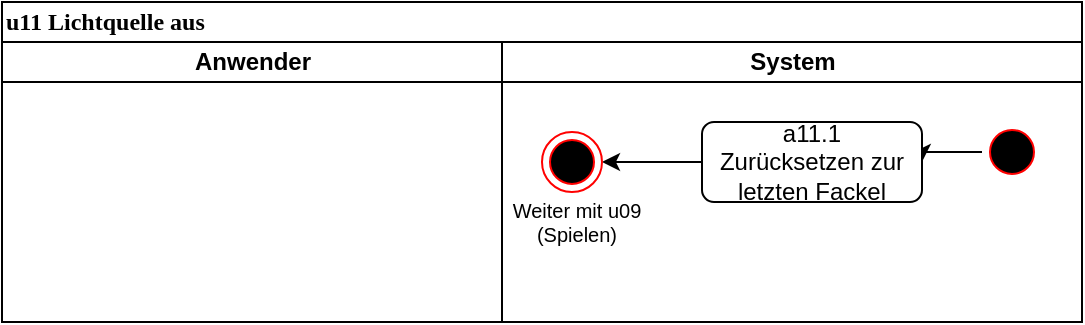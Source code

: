 <mxfile version="22.0.8" type="github">
  <diagram name="Seite-1" id="38R661T35csppS7B6QI9">
    <mxGraphModel dx="989" dy="501" grid="1" gridSize="10" guides="1" tooltips="1" connect="1" arrows="1" fold="1" page="1" pageScale="1" pageWidth="827" pageHeight="1169" math="0" shadow="0">
      <root>
        <mxCell id="0" />
        <mxCell id="1" parent="0" />
        <mxCell id="SZ3OIkPpIgSWRY0qj7Uh-1" value="u11 Lichtquelle aus" style="swimlane;html=1;childLayout=stackLayout;startSize=20;rounded=0;shadow=0;comic=0;labelBackgroundColor=none;strokeWidth=1;fontFamily=Verdana;fontSize=12;align=left;" vertex="1" parent="1">
          <mxGeometry x="40" y="20" width="540" height="160" as="geometry" />
        </mxCell>
        <mxCell id="SZ3OIkPpIgSWRY0qj7Uh-2" value="Anwender" style="swimlane;html=1;startSize=20;" vertex="1" parent="SZ3OIkPpIgSWRY0qj7Uh-1">
          <mxGeometry y="20" width="250" height="140" as="geometry" />
        </mxCell>
        <mxCell id="SZ3OIkPpIgSWRY0qj7Uh-3" value="System" style="swimlane;html=1;startSize=20;" vertex="1" parent="SZ3OIkPpIgSWRY0qj7Uh-1">
          <mxGeometry x="250" y="20" width="290" height="140" as="geometry" />
        </mxCell>
        <mxCell id="SZ3OIkPpIgSWRY0qj7Uh-4" style="edgeStyle=orthogonalEdgeStyle;rounded=0;orthogonalLoop=1;jettySize=auto;html=1;exitX=0;exitY=0.5;exitDx=0;exitDy=0;entryX=1;entryY=0.5;entryDx=0;entryDy=0;" edge="1" parent="SZ3OIkPpIgSWRY0qj7Uh-3" source="SZ3OIkPpIgSWRY0qj7Uh-5" target="SZ3OIkPpIgSWRY0qj7Uh-7">
          <mxGeometry relative="1" as="geometry" />
        </mxCell>
        <mxCell id="SZ3OIkPpIgSWRY0qj7Uh-5" value="" style="ellipse;html=1;shape=startState;fillColor=#000000;strokeColor=#ff0000;" vertex="1" parent="SZ3OIkPpIgSWRY0qj7Uh-3">
          <mxGeometry x="240" y="40" width="30" height="30" as="geometry" />
        </mxCell>
        <mxCell id="SZ3OIkPpIgSWRY0qj7Uh-19" style="edgeStyle=orthogonalEdgeStyle;rounded=0;orthogonalLoop=1;jettySize=auto;html=1;exitX=0;exitY=0.5;exitDx=0;exitDy=0;entryX=1;entryY=0.5;entryDx=0;entryDy=0;" edge="1" parent="SZ3OIkPpIgSWRY0qj7Uh-3" source="SZ3OIkPpIgSWRY0qj7Uh-7" target="SZ3OIkPpIgSWRY0qj7Uh-17">
          <mxGeometry relative="1" as="geometry" />
        </mxCell>
        <mxCell id="SZ3OIkPpIgSWRY0qj7Uh-7" value="a11.1&lt;br&gt;Zurücksetzen zur letzten Fackel" style="rounded=1;whiteSpace=wrap;html=1;" vertex="1" parent="SZ3OIkPpIgSWRY0qj7Uh-3">
          <mxGeometry x="100" y="40" width="110" height="40" as="geometry" />
        </mxCell>
        <mxCell id="SZ3OIkPpIgSWRY0qj7Uh-17" value="" style="ellipse;html=1;shape=endState;fillColor=#000000;strokeColor=#ff0000;" vertex="1" parent="SZ3OIkPpIgSWRY0qj7Uh-3">
          <mxGeometry x="20" y="45" width="30" height="30" as="geometry" />
        </mxCell>
        <mxCell id="SZ3OIkPpIgSWRY0qj7Uh-18" value="Weiter mit u09&lt;br&gt;(Spielen)" style="text;html=1;strokeColor=none;fillColor=none;align=center;verticalAlign=middle;whiteSpace=wrap;rounded=0;fontSize=10;" vertex="1" parent="SZ3OIkPpIgSWRY0qj7Uh-3">
          <mxGeometry y="80" width="75" height="20" as="geometry" />
        </mxCell>
      </root>
    </mxGraphModel>
  </diagram>
</mxfile>
